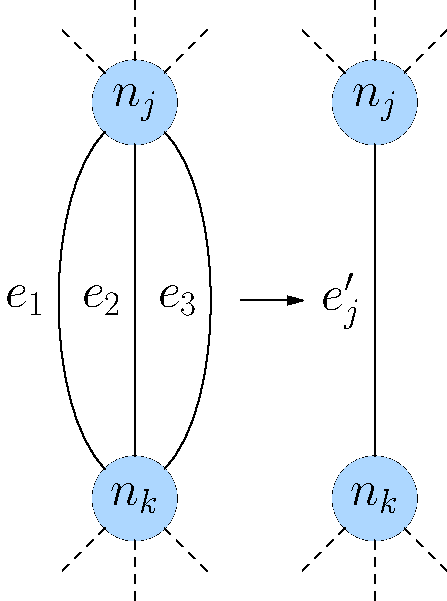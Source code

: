 size(40cm, 0);
unitsize(30, 0);
defaultpen(fontsize(24pt));


real rsize = 0.7;
real shiftUnit = 3;
pen fillblockpen = rgb(156,194,230);
pen notexistpen = dashed;

path getCirclePath(pair pos)
{
    path pt_circle = circle(pos, rsize);
    return pt_circle;
}

picture labelNode(path pthNode, string s)
{
    picture pic;
    draw(pic, pthNode);
    fill(pic, pthNode, fillblockpen);
    pair ptCenter = midpoint(point(pthNode, 0)--point(pthNode, size(pthNode)-2));
    label(pic, s, ptCenter);
    return pic;
}

pair getCircleCenter(path pthCircle)
{
    pair ptCenter;
    ptCenter = midpoint(point(pthCircle, 0)--point(pthCircle, size(pthCircle)-2));
    return ptCenter;
}

pair getPointOfCircle(path circlePth, pair dir)
{
    pair ptDst;
    pair ptCenter = getCircleCenter(circlePth);
    //dot(ptCenter, darkblue);
    ptDst = intersectionpoint(circlePth, ptCenter--shift(ptCenter)*dir); 
    return ptDst;
}

picture getListPicture()
{
    picture pic;
    real xShiftUnit = 1*shiftUnit;
    real yshiftUnit = 1.1*shiftUnit;

    path nj0 = getCirclePath((0, yshiftUnit));
    path nk0 = getCirclePath((0, -yshiftUnit));

    path vline = point(nj0,0)--point(nk0,size(nk0)-2);
    pair ptNiCenter = midpoint(vline);
    // dot(vline, red);
    path ni0 = getCirclePath(ptNiCenter);

    picture nj0Pic = labelNode(nj0, "$n_j$");
    add(pic, nj0Pic);

    picture nk0Pic = labelNode(nk0, "$n_k$");
    add(pic, nk0Pic);

    picture ni0Pic = labelNode(ni0, "$n_i$");
    add(pic, ni0Pic);

    //draw lines between nodes
    pair ptNj = getPointOfCircle(nj0, S);
    pair ptNiU = getPointOfCircle(ni0, N);
    pair ptNiD = getPointOfCircle(ni0, S);
    pair ptNk = getPointOfCircle(nk0, N);
    draw(pic, "$e_j$", ptNj--ptNiU);
    draw(pic, "$e_k$", ptNiD--ptNk);

//----------draw lines to out space
    pair ptNjL = getPointOfCircle(nj0, NW);
    pair ptNjM = getPointOfCircle(nj0, N);
    pair ptNjR = getPointOfCircle(nj0, NE);

    // dot(ptNjL--ptNjM--ptNjR, red);

    draw(pic, ptNjL--shift(ptNjL)*NW, dashed);
    draw(pic, ptNjM--shift(ptNjM)*N, dashed);
    draw(pic, ptNjR--shift(ptNjR)*NE, dashed);

    pair ptNkL = getPointOfCircle(nk0, SW);
    pair ptNkM = getPointOfCircle(nk0, S);
    pair ptNkR = getPointOfCircle(nk0, SE);

    draw(pic, ptNkL--shift(ptNkL)*SW, dashed);
    draw(pic, ptNkM--shift(ptNkM)*S, dashed);
    draw(pic, ptNkR--shift(ptNkR)*SE, dashed);

    return pic;
}

picture getLinePicture()
{
    picture pic;
    real xShiftUnit = 1*shiftUnit;
    real yshiftUnit = 1.1*shiftUnit;

    path nj0 = getCirclePath((0, yshiftUnit));
    path nk0 = getCirclePath((0, -yshiftUnit));


    picture nj0Pic = labelNode(nj0, "$n_j$");
    add(pic, nj0Pic);

    picture nk0Pic = labelNode(nk0, "$n_k$");
    add(pic, nk0Pic);

    //draw lines between nodes
    pair ptNjL = getPointOfCircle(nj0, SW);
    pair ptNkL = getPointOfCircle(nk0, NW);
    draw(pic, "$e_1$", ptNjL{SW}.. tension 1.5 ..{SE}ptNkL);

    pair ptNj = getPointOfCircle(nj0, S);
    pair ptNk = getPointOfCircle(nk0, N);
    draw(pic, "$e_2$", ptNj--ptNk);

    pair ptNjR = getPointOfCircle(nj0, SE);
    pair ptNkR = getPointOfCircle(nk0, NE);
    draw(pic, "$e_3$", ptNjR{SE}.. tension 1.5 ..{SW}ptNkR);

//----------draw lines to out space
    pair ptNjL = getPointOfCircle(nj0, NW);
    pair ptNjM = getPointOfCircle(nj0, N);
    pair ptNjR = getPointOfCircle(nj0, NE);

    // dot(ptNjL--ptNjM--ptNjR, red);

    draw(pic, ptNjL--shift(ptNjL)*NW, dashed);
    draw(pic, ptNjM--shift(ptNjM)*N, dashed);
    draw(pic, ptNjR--shift(ptNjR)*NE, dashed);

    pair ptNkL = getPointOfCircle(nk0, SW);
    pair ptNkM = getPointOfCircle(nk0, S);
    pair ptNkR = getPointOfCircle(nk0, SE);

    draw(pic, ptNkL--shift(ptNkL)*SW, dashed);
    draw(pic, ptNkM--shift(ptNkM)*S, dashed);
    draw(pic, ptNkR--shift(ptNkR)*SE, dashed);

    return pic;
}

picture getResultPicture()
{
    picture pic;
    real xShiftUnit = 1*shiftUnit;
    real yshiftUnit = 1.1*shiftUnit;

    path nj0 = getCirclePath((0, yshiftUnit));
    path nk0 = getCirclePath((0, -yshiftUnit));


    picture nj0Pic = labelNode(nj0, "$n_j$");
    add(pic, nj0Pic);

    picture nk0Pic = labelNode(nk0, "$n_k$");
    add(pic, nk0Pic);

    //draw lines between nodes
    pair ptNj = getPointOfCircle(nj0, S);
    pair ptNk = getPointOfCircle(nk0, N);
    draw(pic, "$e_j^{\prime}$", ptNj--ptNk);

//----------draw lines to out space
    pair ptNjL = getPointOfCircle(nj0, NW);
    pair ptNjM = getPointOfCircle(nj0, N);
    pair ptNjR = getPointOfCircle(nj0, NE);

    // dot(ptNjL--ptNjM--ptNjR, red);

    draw(pic, ptNjL--shift(ptNjL)*NW, dashed);
    draw(pic, ptNjM--shift(ptNjM)*N, dashed);
    draw(pic, ptNjR--shift(ptNjR)*NE, dashed);

    pair ptNkL = getPointOfCircle(nk0, SW);
    pair ptNkM = getPointOfCircle(nk0, S);
    pair ptNkR = getPointOfCircle(nk0, SE);

    draw(pic, ptNkL--shift(ptNkL)*SW, dashed);
    draw(pic, ptNkM--shift(ptNkM)*S, dashed);
    draw(pic, ptNkR--shift(ptNkR)*SE, dashed);

    return pic;
}


picture linePic = shift(0,0)*getLinePicture();
picture resultPic = shift(4, 0)*getResultPicture();
add(linePic);
add(resultPic);
draw(shift(0.5, 0)*point(linePic, E)--point(resultPic,W), Arrow);